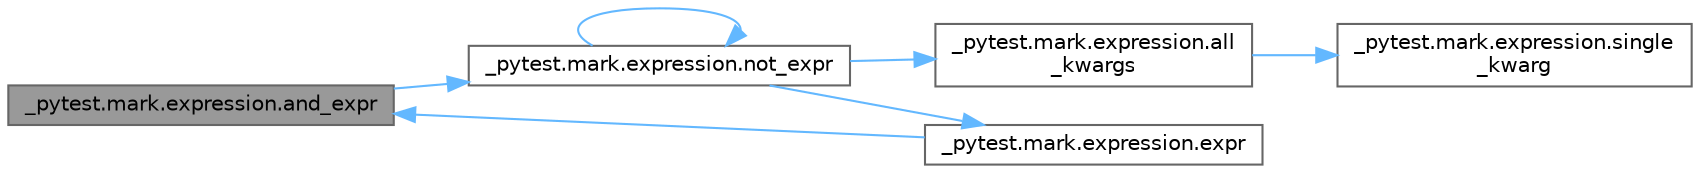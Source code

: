 digraph "_pytest.mark.expression.and_expr"
{
 // LATEX_PDF_SIZE
  bgcolor="transparent";
  edge [fontname=Helvetica,fontsize=10,labelfontname=Helvetica,labelfontsize=10];
  node [fontname=Helvetica,fontsize=10,shape=box,height=0.2,width=0.4];
  rankdir="LR";
  Node1 [id="Node000001",label="_pytest.mark.expression.and_expr",height=0.2,width=0.4,color="gray40", fillcolor="grey60", style="filled", fontcolor="black",tooltip=" "];
  Node1 -> Node2 [id="edge1_Node000001_Node000002",color="steelblue1",style="solid",tooltip=" "];
  Node2 [id="Node000002",label="_pytest.mark.expression.not_expr",height=0.2,width=0.4,color="grey40", fillcolor="white", style="filled",URL="$namespace__pytest_1_1mark_1_1expression.html#a06ed5b8eb3123aae6f115712931ea14e",tooltip=" "];
  Node2 -> Node3 [id="edge2_Node000002_Node000003",color="steelblue1",style="solid",tooltip=" "];
  Node3 [id="Node000003",label="_pytest.mark.expression.all\l_kwargs",height=0.2,width=0.4,color="grey40", fillcolor="white", style="filled",URL="$namespace__pytest_1_1mark_1_1expression.html#a1141af9359d77fd93314ccecd823e4a7",tooltip=" "];
  Node3 -> Node4 [id="edge3_Node000003_Node000004",color="steelblue1",style="solid",tooltip=" "];
  Node4 [id="Node000004",label="_pytest.mark.expression.single\l_kwarg",height=0.2,width=0.4,color="grey40", fillcolor="white", style="filled",URL="$namespace__pytest_1_1mark_1_1expression.html#a34ba8e6a9a9c6621a2d8aadb96caf094",tooltip=" "];
  Node2 -> Node5 [id="edge4_Node000002_Node000005",color="steelblue1",style="solid",tooltip=" "];
  Node5 [id="Node000005",label="_pytest.mark.expression.expr",height=0.2,width=0.4,color="grey40", fillcolor="white", style="filled",URL="$namespace__pytest_1_1mark_1_1expression.html#a04c09fc82894e5a3a8cee29cd53961ad",tooltip=" "];
  Node5 -> Node1 [id="edge5_Node000005_Node000001",color="steelblue1",style="solid",tooltip=" "];
  Node2 -> Node2 [id="edge6_Node000002_Node000002",color="steelblue1",style="solid",tooltip=" "];
}
